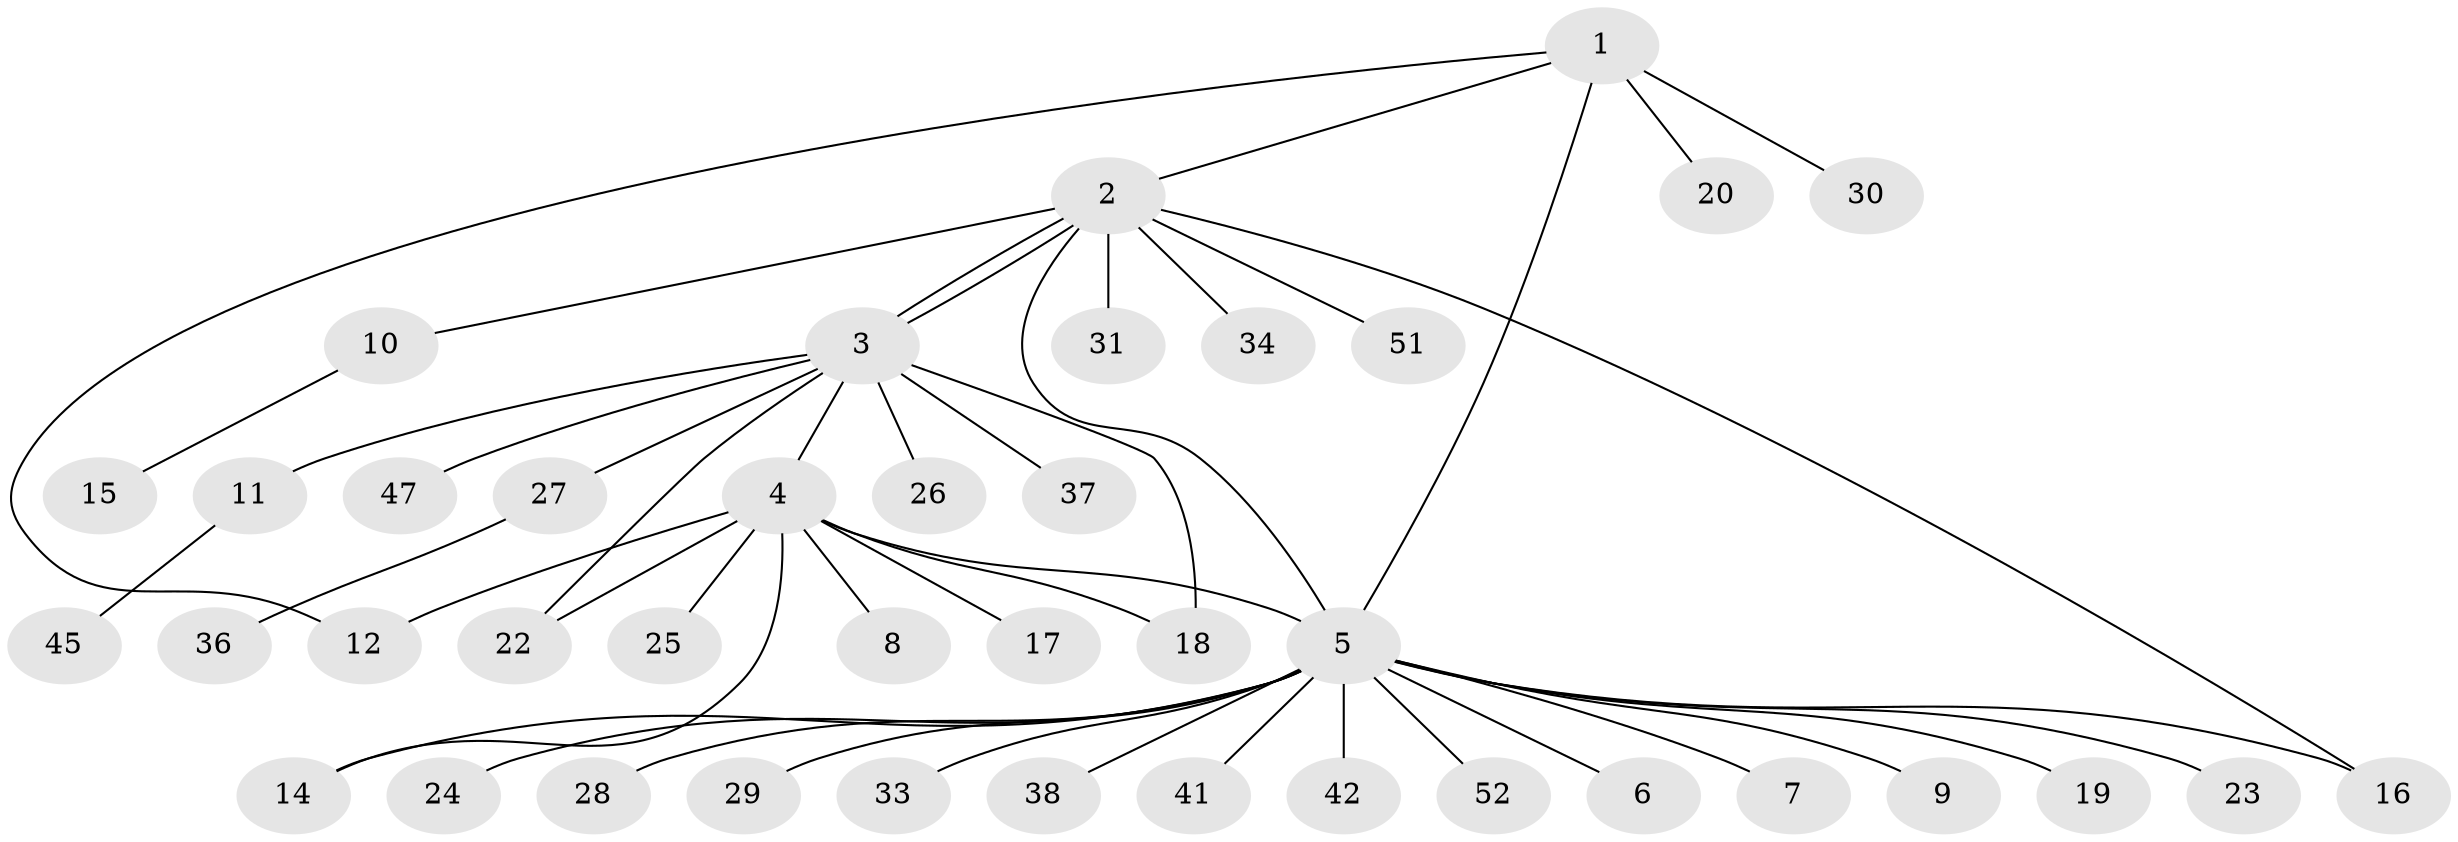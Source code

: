 // Generated by graph-tools (version 1.1) at 2025/51/02/27/25 19:51:59]
// undirected, 40 vertices, 47 edges
graph export_dot {
graph [start="1"]
  node [color=gray90,style=filled];
  1 [super="+48"];
  2 [super="+43"];
  3 [super="+13"];
  4 [super="+49"];
  5 [super="+40"];
  6;
  7;
  8;
  9;
  10;
  11 [super="+21"];
  12 [super="+35"];
  14 [super="+46"];
  15;
  16;
  17;
  18 [super="+50"];
  19;
  20 [super="+32"];
  22;
  23;
  24;
  25;
  26;
  27 [super="+44"];
  28;
  29;
  30 [super="+39"];
  31;
  33;
  34;
  36;
  37;
  38;
  41;
  42;
  45;
  47;
  51;
  52;
  1 -- 2;
  1 -- 5;
  1 -- 20;
  1 -- 30;
  1 -- 12;
  2 -- 3;
  2 -- 3;
  2 -- 5;
  2 -- 10;
  2 -- 16;
  2 -- 31;
  2 -- 34;
  2 -- 51;
  3 -- 4;
  3 -- 11;
  3 -- 18;
  3 -- 22;
  3 -- 26;
  3 -- 27;
  3 -- 47;
  3 -- 37;
  4 -- 5 [weight=2];
  4 -- 8;
  4 -- 12;
  4 -- 14;
  4 -- 17;
  4 -- 22;
  4 -- 25;
  4 -- 18;
  5 -- 6;
  5 -- 7;
  5 -- 9;
  5 -- 16;
  5 -- 19;
  5 -- 23;
  5 -- 24;
  5 -- 28;
  5 -- 29;
  5 -- 33;
  5 -- 38;
  5 -- 41;
  5 -- 42;
  5 -- 52;
  5 -- 14;
  10 -- 15;
  11 -- 45;
  27 -- 36;
}
